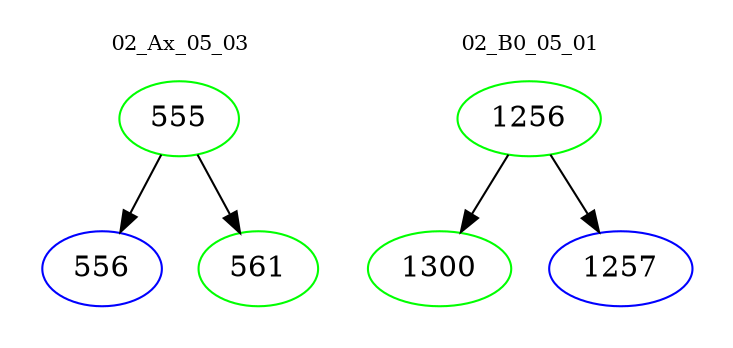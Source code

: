 digraph{
subgraph cluster_0 {
color = white
label = "02_Ax_05_03";
fontsize=10;
T0_555 [label="555", color="green"]
T0_555 -> T0_556 [color="black"]
T0_556 [label="556", color="blue"]
T0_555 -> T0_561 [color="black"]
T0_561 [label="561", color="green"]
}
subgraph cluster_1 {
color = white
label = "02_B0_05_01";
fontsize=10;
T1_1256 [label="1256", color="green"]
T1_1256 -> T1_1300 [color="black"]
T1_1300 [label="1300", color="green"]
T1_1256 -> T1_1257 [color="black"]
T1_1257 [label="1257", color="blue"]
}
}

